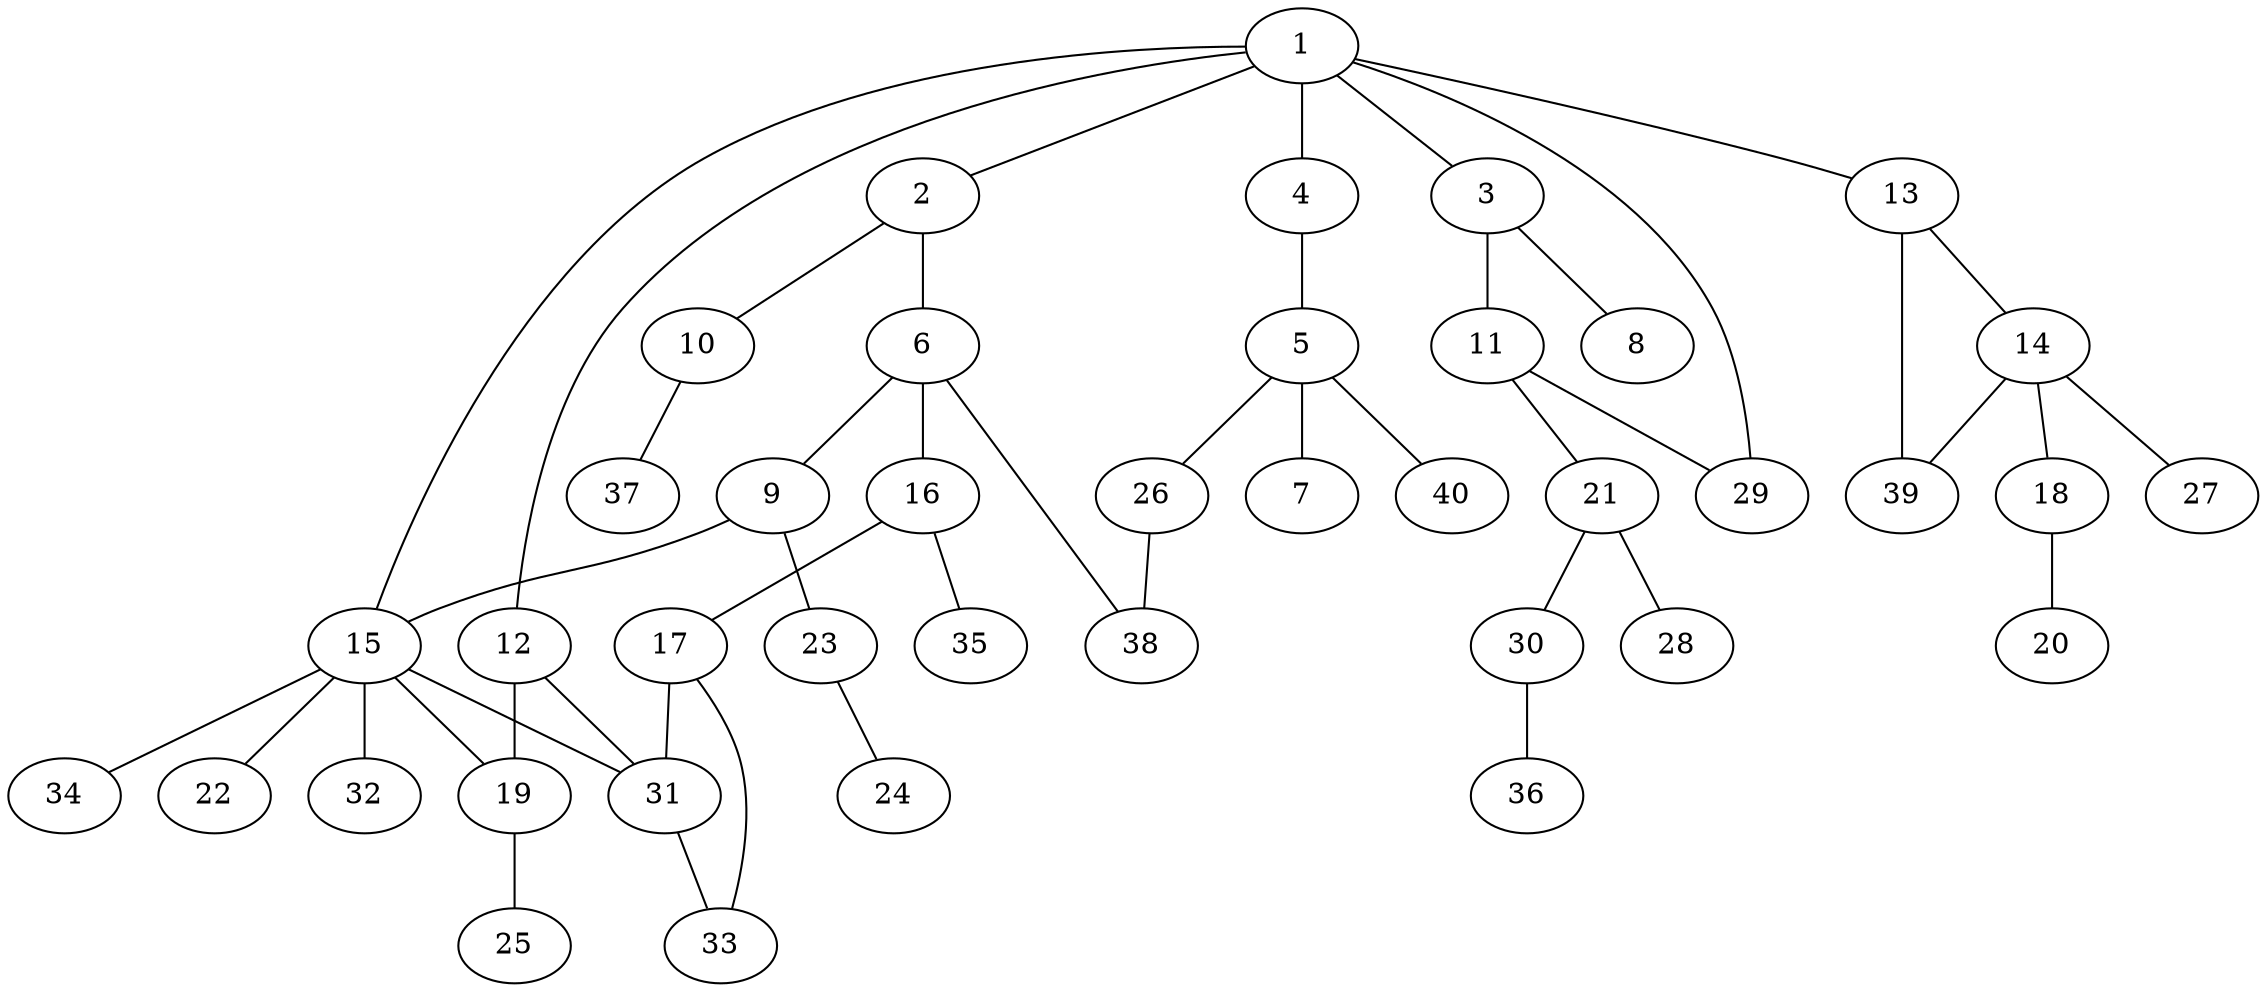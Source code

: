 graph graphname {1--2
1--3
1--4
1--12
1--13
1--15
1--29
2--6
2--10
3--8
3--11
4--5
5--7
5--26
5--40
6--9
6--16
6--38
9--15
9--23
10--37
11--21
11--29
12--19
12--31
13--14
13--39
14--18
14--27
14--39
15--19
15--22
15--31
15--32
15--34
16--17
16--35
17--31
17--33
18--20
19--25
21--28
21--30
23--24
26--38
30--36
31--33
}